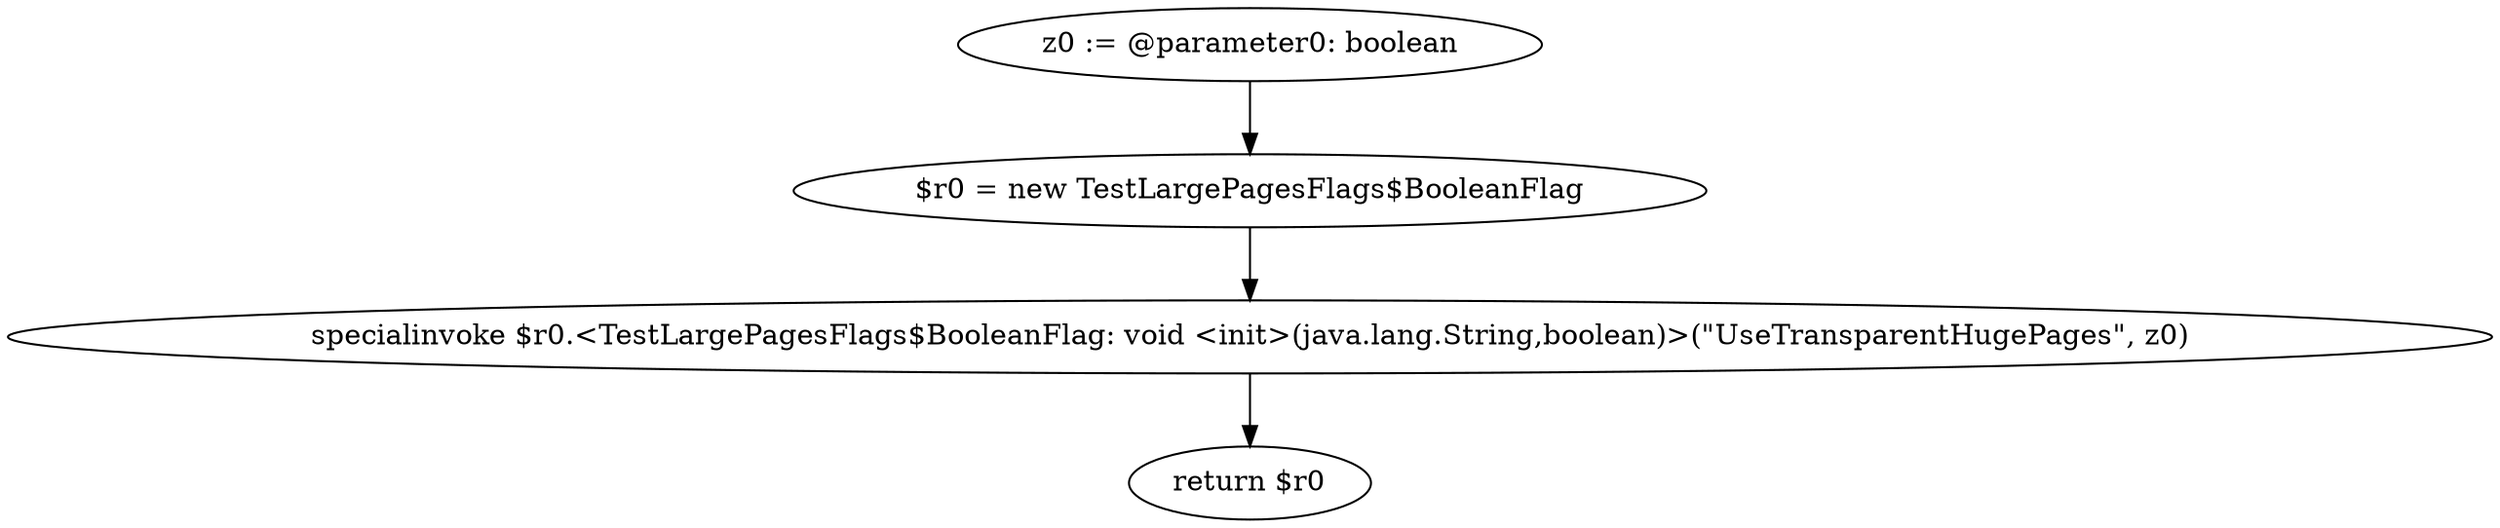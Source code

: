 digraph "unitGraph" {
    "z0 := @parameter0: boolean"
    "$r0 = new TestLargePagesFlags$BooleanFlag"
    "specialinvoke $r0.<TestLargePagesFlags$BooleanFlag: void <init>(java.lang.String,boolean)>(\"UseTransparentHugePages\", z0)"
    "return $r0"
    "z0 := @parameter0: boolean"->"$r0 = new TestLargePagesFlags$BooleanFlag";
    "$r0 = new TestLargePagesFlags$BooleanFlag"->"specialinvoke $r0.<TestLargePagesFlags$BooleanFlag: void <init>(java.lang.String,boolean)>(\"UseTransparentHugePages\", z0)";
    "specialinvoke $r0.<TestLargePagesFlags$BooleanFlag: void <init>(java.lang.String,boolean)>(\"UseTransparentHugePages\", z0)"->"return $r0";
}
